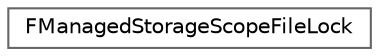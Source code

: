 digraph "Graphical Class Hierarchy"
{
 // INTERACTIVE_SVG=YES
 // LATEX_PDF_SIZE
  bgcolor="transparent";
  edge [fontname=Helvetica,fontsize=10,labelfontname=Helvetica,labelfontsize=10];
  node [fontname=Helvetica,fontsize=10,shape=box,height=0.2,width=0.4];
  rankdir="LR";
  Node0 [id="Node000000",label="FManagedStorageScopeFileLock",height=0.2,width=0.4,color="grey40", fillcolor="white", style="filled",URL="$da/da0/classFManagedStorageScopeFileLock.html",tooltip=" "];
}
